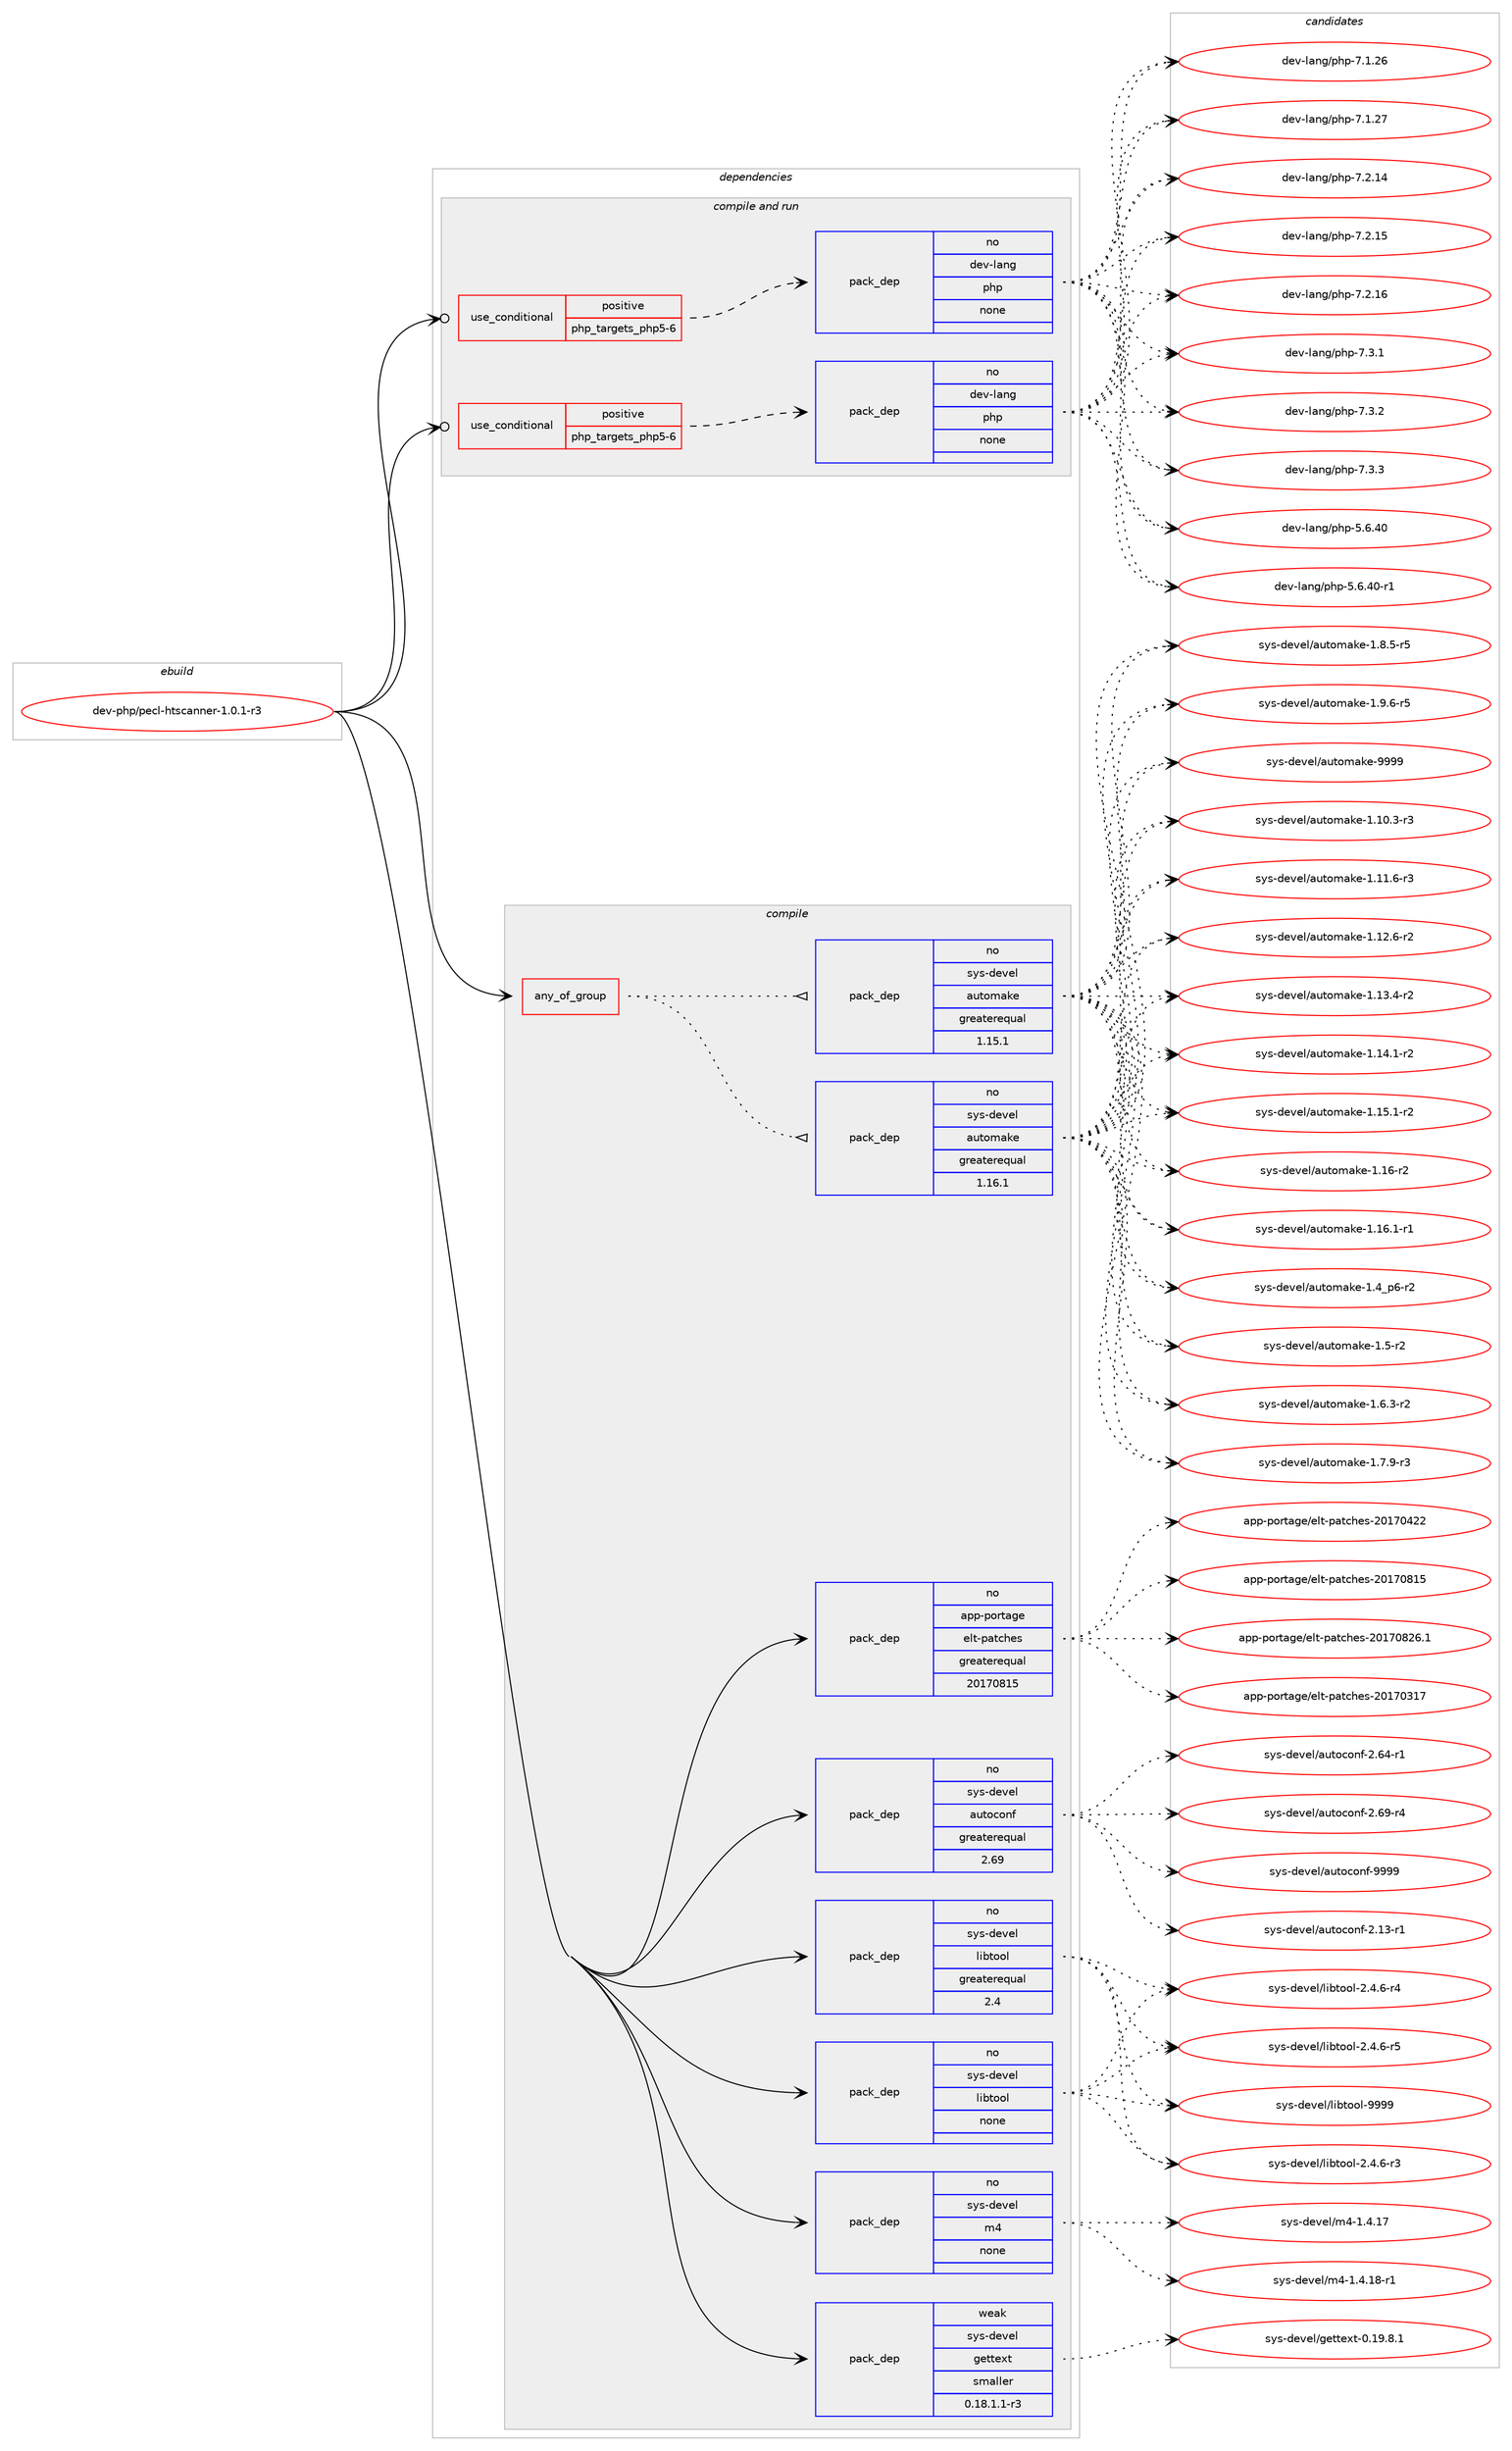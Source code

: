 digraph prolog {

# *************
# Graph options
# *************

newrank=true;
concentrate=true;
compound=true;
graph [rankdir=LR,fontname=Helvetica,fontsize=10,ranksep=1.5];#, ranksep=2.5, nodesep=0.2];
edge  [arrowhead=vee];
node  [fontname=Helvetica,fontsize=10];

# **********
# The ebuild
# **********

subgraph cluster_leftcol {
color=gray;
rank=same;
label=<<i>ebuild</i>>;
id [label="dev-php/pecl-htscanner-1.0.1-r3", color=red, width=4, href="../dev-php/pecl-htscanner-1.0.1-r3.svg"];
}

# ****************
# The dependencies
# ****************

subgraph cluster_midcol {
color=gray;
label=<<i>dependencies</i>>;
subgraph cluster_compile {
fillcolor="#eeeeee";
style=filled;
label=<<i>compile</i>>;
subgraph any22552 {
dependency1393793 [label=<<TABLE BORDER="0" CELLBORDER="1" CELLSPACING="0" CELLPADDING="4"><TR><TD CELLPADDING="10">any_of_group</TD></TR></TABLE>>, shape=none, color=red];subgraph pack1001162 {
dependency1393794 [label=<<TABLE BORDER="0" CELLBORDER="1" CELLSPACING="0" CELLPADDING="4" WIDTH="220"><TR><TD ROWSPAN="6" CELLPADDING="30">pack_dep</TD></TR><TR><TD WIDTH="110">no</TD></TR><TR><TD>sys-devel</TD></TR><TR><TD>automake</TD></TR><TR><TD>greaterequal</TD></TR><TR><TD>1.16.1</TD></TR></TABLE>>, shape=none, color=blue];
}
dependency1393793:e -> dependency1393794:w [weight=20,style="dotted",arrowhead="oinv"];
subgraph pack1001163 {
dependency1393795 [label=<<TABLE BORDER="0" CELLBORDER="1" CELLSPACING="0" CELLPADDING="4" WIDTH="220"><TR><TD ROWSPAN="6" CELLPADDING="30">pack_dep</TD></TR><TR><TD WIDTH="110">no</TD></TR><TR><TD>sys-devel</TD></TR><TR><TD>automake</TD></TR><TR><TD>greaterequal</TD></TR><TR><TD>1.15.1</TD></TR></TABLE>>, shape=none, color=blue];
}
dependency1393793:e -> dependency1393795:w [weight=20,style="dotted",arrowhead="oinv"];
}
id:e -> dependency1393793:w [weight=20,style="solid",arrowhead="vee"];
subgraph pack1001164 {
dependency1393796 [label=<<TABLE BORDER="0" CELLBORDER="1" CELLSPACING="0" CELLPADDING="4" WIDTH="220"><TR><TD ROWSPAN="6" CELLPADDING="30">pack_dep</TD></TR><TR><TD WIDTH="110">no</TD></TR><TR><TD>app-portage</TD></TR><TR><TD>elt-patches</TD></TR><TR><TD>greaterequal</TD></TR><TR><TD>20170815</TD></TR></TABLE>>, shape=none, color=blue];
}
id:e -> dependency1393796:w [weight=20,style="solid",arrowhead="vee"];
subgraph pack1001165 {
dependency1393797 [label=<<TABLE BORDER="0" CELLBORDER="1" CELLSPACING="0" CELLPADDING="4" WIDTH="220"><TR><TD ROWSPAN="6" CELLPADDING="30">pack_dep</TD></TR><TR><TD WIDTH="110">no</TD></TR><TR><TD>sys-devel</TD></TR><TR><TD>autoconf</TD></TR><TR><TD>greaterequal</TD></TR><TR><TD>2.69</TD></TR></TABLE>>, shape=none, color=blue];
}
id:e -> dependency1393797:w [weight=20,style="solid",arrowhead="vee"];
subgraph pack1001166 {
dependency1393798 [label=<<TABLE BORDER="0" CELLBORDER="1" CELLSPACING="0" CELLPADDING="4" WIDTH="220"><TR><TD ROWSPAN="6" CELLPADDING="30">pack_dep</TD></TR><TR><TD WIDTH="110">no</TD></TR><TR><TD>sys-devel</TD></TR><TR><TD>libtool</TD></TR><TR><TD>greaterequal</TD></TR><TR><TD>2.4</TD></TR></TABLE>>, shape=none, color=blue];
}
id:e -> dependency1393798:w [weight=20,style="solid",arrowhead="vee"];
subgraph pack1001167 {
dependency1393799 [label=<<TABLE BORDER="0" CELLBORDER="1" CELLSPACING="0" CELLPADDING="4" WIDTH="220"><TR><TD ROWSPAN="6" CELLPADDING="30">pack_dep</TD></TR><TR><TD WIDTH="110">no</TD></TR><TR><TD>sys-devel</TD></TR><TR><TD>libtool</TD></TR><TR><TD>none</TD></TR><TR><TD></TD></TR></TABLE>>, shape=none, color=blue];
}
id:e -> dependency1393799:w [weight=20,style="solid",arrowhead="vee"];
subgraph pack1001168 {
dependency1393800 [label=<<TABLE BORDER="0" CELLBORDER="1" CELLSPACING="0" CELLPADDING="4" WIDTH="220"><TR><TD ROWSPAN="6" CELLPADDING="30">pack_dep</TD></TR><TR><TD WIDTH="110">no</TD></TR><TR><TD>sys-devel</TD></TR><TR><TD>m4</TD></TR><TR><TD>none</TD></TR><TR><TD></TD></TR></TABLE>>, shape=none, color=blue];
}
id:e -> dependency1393800:w [weight=20,style="solid",arrowhead="vee"];
subgraph pack1001169 {
dependency1393801 [label=<<TABLE BORDER="0" CELLBORDER="1" CELLSPACING="0" CELLPADDING="4" WIDTH="220"><TR><TD ROWSPAN="6" CELLPADDING="30">pack_dep</TD></TR><TR><TD WIDTH="110">weak</TD></TR><TR><TD>sys-devel</TD></TR><TR><TD>gettext</TD></TR><TR><TD>smaller</TD></TR><TR><TD>0.18.1.1-r3</TD></TR></TABLE>>, shape=none, color=blue];
}
id:e -> dependency1393801:w [weight=20,style="solid",arrowhead="vee"];
}
subgraph cluster_compileandrun {
fillcolor="#eeeeee";
style=filled;
label=<<i>compile and run</i>>;
subgraph cond369514 {
dependency1393802 [label=<<TABLE BORDER="0" CELLBORDER="1" CELLSPACING="0" CELLPADDING="4"><TR><TD ROWSPAN="3" CELLPADDING="10">use_conditional</TD></TR><TR><TD>positive</TD></TR><TR><TD>php_targets_php5-6</TD></TR></TABLE>>, shape=none, color=red];
subgraph pack1001170 {
dependency1393803 [label=<<TABLE BORDER="0" CELLBORDER="1" CELLSPACING="0" CELLPADDING="4" WIDTH="220"><TR><TD ROWSPAN="6" CELLPADDING="30">pack_dep</TD></TR><TR><TD WIDTH="110">no</TD></TR><TR><TD>dev-lang</TD></TR><TR><TD>php</TD></TR><TR><TD>none</TD></TR><TR><TD></TD></TR></TABLE>>, shape=none, color=blue];
}
dependency1393802:e -> dependency1393803:w [weight=20,style="dashed",arrowhead="vee"];
}
id:e -> dependency1393802:w [weight=20,style="solid",arrowhead="odotvee"];
subgraph cond369515 {
dependency1393804 [label=<<TABLE BORDER="0" CELLBORDER="1" CELLSPACING="0" CELLPADDING="4"><TR><TD ROWSPAN="3" CELLPADDING="10">use_conditional</TD></TR><TR><TD>positive</TD></TR><TR><TD>php_targets_php5-6</TD></TR></TABLE>>, shape=none, color=red];
subgraph pack1001171 {
dependency1393805 [label=<<TABLE BORDER="0" CELLBORDER="1" CELLSPACING="0" CELLPADDING="4" WIDTH="220"><TR><TD ROWSPAN="6" CELLPADDING="30">pack_dep</TD></TR><TR><TD WIDTH="110">no</TD></TR><TR><TD>dev-lang</TD></TR><TR><TD>php</TD></TR><TR><TD>none</TD></TR><TR><TD></TD></TR></TABLE>>, shape=none, color=blue];
}
dependency1393804:e -> dependency1393805:w [weight=20,style="dashed",arrowhead="vee"];
}
id:e -> dependency1393804:w [weight=20,style="solid",arrowhead="odotvee"];
}
subgraph cluster_run {
fillcolor="#eeeeee";
style=filled;
label=<<i>run</i>>;
}
}

# **************
# The candidates
# **************

subgraph cluster_choices {
rank=same;
color=gray;
label=<<i>candidates</i>>;

subgraph choice1001162 {
color=black;
nodesep=1;
choice11512111545100101118101108479711711611110997107101454946494846514511451 [label="sys-devel/automake-1.10.3-r3", color=red, width=4,href="../sys-devel/automake-1.10.3-r3.svg"];
choice11512111545100101118101108479711711611110997107101454946494946544511451 [label="sys-devel/automake-1.11.6-r3", color=red, width=4,href="../sys-devel/automake-1.11.6-r3.svg"];
choice11512111545100101118101108479711711611110997107101454946495046544511450 [label="sys-devel/automake-1.12.6-r2", color=red, width=4,href="../sys-devel/automake-1.12.6-r2.svg"];
choice11512111545100101118101108479711711611110997107101454946495146524511450 [label="sys-devel/automake-1.13.4-r2", color=red, width=4,href="../sys-devel/automake-1.13.4-r2.svg"];
choice11512111545100101118101108479711711611110997107101454946495246494511450 [label="sys-devel/automake-1.14.1-r2", color=red, width=4,href="../sys-devel/automake-1.14.1-r2.svg"];
choice11512111545100101118101108479711711611110997107101454946495346494511450 [label="sys-devel/automake-1.15.1-r2", color=red, width=4,href="../sys-devel/automake-1.15.1-r2.svg"];
choice1151211154510010111810110847971171161111099710710145494649544511450 [label="sys-devel/automake-1.16-r2", color=red, width=4,href="../sys-devel/automake-1.16-r2.svg"];
choice11512111545100101118101108479711711611110997107101454946495446494511449 [label="sys-devel/automake-1.16.1-r1", color=red, width=4,href="../sys-devel/automake-1.16.1-r1.svg"];
choice115121115451001011181011084797117116111109971071014549465295112544511450 [label="sys-devel/automake-1.4_p6-r2", color=red, width=4,href="../sys-devel/automake-1.4_p6-r2.svg"];
choice11512111545100101118101108479711711611110997107101454946534511450 [label="sys-devel/automake-1.5-r2", color=red, width=4,href="../sys-devel/automake-1.5-r2.svg"];
choice115121115451001011181011084797117116111109971071014549465446514511450 [label="sys-devel/automake-1.6.3-r2", color=red, width=4,href="../sys-devel/automake-1.6.3-r2.svg"];
choice115121115451001011181011084797117116111109971071014549465546574511451 [label="sys-devel/automake-1.7.9-r3", color=red, width=4,href="../sys-devel/automake-1.7.9-r3.svg"];
choice115121115451001011181011084797117116111109971071014549465646534511453 [label="sys-devel/automake-1.8.5-r5", color=red, width=4,href="../sys-devel/automake-1.8.5-r5.svg"];
choice115121115451001011181011084797117116111109971071014549465746544511453 [label="sys-devel/automake-1.9.6-r5", color=red, width=4,href="../sys-devel/automake-1.9.6-r5.svg"];
choice115121115451001011181011084797117116111109971071014557575757 [label="sys-devel/automake-9999", color=red, width=4,href="../sys-devel/automake-9999.svg"];
dependency1393794:e -> choice11512111545100101118101108479711711611110997107101454946494846514511451:w [style=dotted,weight="100"];
dependency1393794:e -> choice11512111545100101118101108479711711611110997107101454946494946544511451:w [style=dotted,weight="100"];
dependency1393794:e -> choice11512111545100101118101108479711711611110997107101454946495046544511450:w [style=dotted,weight="100"];
dependency1393794:e -> choice11512111545100101118101108479711711611110997107101454946495146524511450:w [style=dotted,weight="100"];
dependency1393794:e -> choice11512111545100101118101108479711711611110997107101454946495246494511450:w [style=dotted,weight="100"];
dependency1393794:e -> choice11512111545100101118101108479711711611110997107101454946495346494511450:w [style=dotted,weight="100"];
dependency1393794:e -> choice1151211154510010111810110847971171161111099710710145494649544511450:w [style=dotted,weight="100"];
dependency1393794:e -> choice11512111545100101118101108479711711611110997107101454946495446494511449:w [style=dotted,weight="100"];
dependency1393794:e -> choice115121115451001011181011084797117116111109971071014549465295112544511450:w [style=dotted,weight="100"];
dependency1393794:e -> choice11512111545100101118101108479711711611110997107101454946534511450:w [style=dotted,weight="100"];
dependency1393794:e -> choice115121115451001011181011084797117116111109971071014549465446514511450:w [style=dotted,weight="100"];
dependency1393794:e -> choice115121115451001011181011084797117116111109971071014549465546574511451:w [style=dotted,weight="100"];
dependency1393794:e -> choice115121115451001011181011084797117116111109971071014549465646534511453:w [style=dotted,weight="100"];
dependency1393794:e -> choice115121115451001011181011084797117116111109971071014549465746544511453:w [style=dotted,weight="100"];
dependency1393794:e -> choice115121115451001011181011084797117116111109971071014557575757:w [style=dotted,weight="100"];
}
subgraph choice1001163 {
color=black;
nodesep=1;
choice11512111545100101118101108479711711611110997107101454946494846514511451 [label="sys-devel/automake-1.10.3-r3", color=red, width=4,href="../sys-devel/automake-1.10.3-r3.svg"];
choice11512111545100101118101108479711711611110997107101454946494946544511451 [label="sys-devel/automake-1.11.6-r3", color=red, width=4,href="../sys-devel/automake-1.11.6-r3.svg"];
choice11512111545100101118101108479711711611110997107101454946495046544511450 [label="sys-devel/automake-1.12.6-r2", color=red, width=4,href="../sys-devel/automake-1.12.6-r2.svg"];
choice11512111545100101118101108479711711611110997107101454946495146524511450 [label="sys-devel/automake-1.13.4-r2", color=red, width=4,href="../sys-devel/automake-1.13.4-r2.svg"];
choice11512111545100101118101108479711711611110997107101454946495246494511450 [label="sys-devel/automake-1.14.1-r2", color=red, width=4,href="../sys-devel/automake-1.14.1-r2.svg"];
choice11512111545100101118101108479711711611110997107101454946495346494511450 [label="sys-devel/automake-1.15.1-r2", color=red, width=4,href="../sys-devel/automake-1.15.1-r2.svg"];
choice1151211154510010111810110847971171161111099710710145494649544511450 [label="sys-devel/automake-1.16-r2", color=red, width=4,href="../sys-devel/automake-1.16-r2.svg"];
choice11512111545100101118101108479711711611110997107101454946495446494511449 [label="sys-devel/automake-1.16.1-r1", color=red, width=4,href="../sys-devel/automake-1.16.1-r1.svg"];
choice115121115451001011181011084797117116111109971071014549465295112544511450 [label="sys-devel/automake-1.4_p6-r2", color=red, width=4,href="../sys-devel/automake-1.4_p6-r2.svg"];
choice11512111545100101118101108479711711611110997107101454946534511450 [label="sys-devel/automake-1.5-r2", color=red, width=4,href="../sys-devel/automake-1.5-r2.svg"];
choice115121115451001011181011084797117116111109971071014549465446514511450 [label="sys-devel/automake-1.6.3-r2", color=red, width=4,href="../sys-devel/automake-1.6.3-r2.svg"];
choice115121115451001011181011084797117116111109971071014549465546574511451 [label="sys-devel/automake-1.7.9-r3", color=red, width=4,href="../sys-devel/automake-1.7.9-r3.svg"];
choice115121115451001011181011084797117116111109971071014549465646534511453 [label="sys-devel/automake-1.8.5-r5", color=red, width=4,href="../sys-devel/automake-1.8.5-r5.svg"];
choice115121115451001011181011084797117116111109971071014549465746544511453 [label="sys-devel/automake-1.9.6-r5", color=red, width=4,href="../sys-devel/automake-1.9.6-r5.svg"];
choice115121115451001011181011084797117116111109971071014557575757 [label="sys-devel/automake-9999", color=red, width=4,href="../sys-devel/automake-9999.svg"];
dependency1393795:e -> choice11512111545100101118101108479711711611110997107101454946494846514511451:w [style=dotted,weight="100"];
dependency1393795:e -> choice11512111545100101118101108479711711611110997107101454946494946544511451:w [style=dotted,weight="100"];
dependency1393795:e -> choice11512111545100101118101108479711711611110997107101454946495046544511450:w [style=dotted,weight="100"];
dependency1393795:e -> choice11512111545100101118101108479711711611110997107101454946495146524511450:w [style=dotted,weight="100"];
dependency1393795:e -> choice11512111545100101118101108479711711611110997107101454946495246494511450:w [style=dotted,weight="100"];
dependency1393795:e -> choice11512111545100101118101108479711711611110997107101454946495346494511450:w [style=dotted,weight="100"];
dependency1393795:e -> choice1151211154510010111810110847971171161111099710710145494649544511450:w [style=dotted,weight="100"];
dependency1393795:e -> choice11512111545100101118101108479711711611110997107101454946495446494511449:w [style=dotted,weight="100"];
dependency1393795:e -> choice115121115451001011181011084797117116111109971071014549465295112544511450:w [style=dotted,weight="100"];
dependency1393795:e -> choice11512111545100101118101108479711711611110997107101454946534511450:w [style=dotted,weight="100"];
dependency1393795:e -> choice115121115451001011181011084797117116111109971071014549465446514511450:w [style=dotted,weight="100"];
dependency1393795:e -> choice115121115451001011181011084797117116111109971071014549465546574511451:w [style=dotted,weight="100"];
dependency1393795:e -> choice115121115451001011181011084797117116111109971071014549465646534511453:w [style=dotted,weight="100"];
dependency1393795:e -> choice115121115451001011181011084797117116111109971071014549465746544511453:w [style=dotted,weight="100"];
dependency1393795:e -> choice115121115451001011181011084797117116111109971071014557575757:w [style=dotted,weight="100"];
}
subgraph choice1001164 {
color=black;
nodesep=1;
choice97112112451121111141169710310147101108116451129711699104101115455048495548514955 [label="app-portage/elt-patches-20170317", color=red, width=4,href="../app-portage/elt-patches-20170317.svg"];
choice97112112451121111141169710310147101108116451129711699104101115455048495548525050 [label="app-portage/elt-patches-20170422", color=red, width=4,href="../app-portage/elt-patches-20170422.svg"];
choice97112112451121111141169710310147101108116451129711699104101115455048495548564953 [label="app-portage/elt-patches-20170815", color=red, width=4,href="../app-portage/elt-patches-20170815.svg"];
choice971121124511211111411697103101471011081164511297116991041011154550484955485650544649 [label="app-portage/elt-patches-20170826.1", color=red, width=4,href="../app-portage/elt-patches-20170826.1.svg"];
dependency1393796:e -> choice97112112451121111141169710310147101108116451129711699104101115455048495548514955:w [style=dotted,weight="100"];
dependency1393796:e -> choice97112112451121111141169710310147101108116451129711699104101115455048495548525050:w [style=dotted,weight="100"];
dependency1393796:e -> choice97112112451121111141169710310147101108116451129711699104101115455048495548564953:w [style=dotted,weight="100"];
dependency1393796:e -> choice971121124511211111411697103101471011081164511297116991041011154550484955485650544649:w [style=dotted,weight="100"];
}
subgraph choice1001165 {
color=black;
nodesep=1;
choice1151211154510010111810110847971171161119911111010245504649514511449 [label="sys-devel/autoconf-2.13-r1", color=red, width=4,href="../sys-devel/autoconf-2.13-r1.svg"];
choice1151211154510010111810110847971171161119911111010245504654524511449 [label="sys-devel/autoconf-2.64-r1", color=red, width=4,href="../sys-devel/autoconf-2.64-r1.svg"];
choice1151211154510010111810110847971171161119911111010245504654574511452 [label="sys-devel/autoconf-2.69-r4", color=red, width=4,href="../sys-devel/autoconf-2.69-r4.svg"];
choice115121115451001011181011084797117116111991111101024557575757 [label="sys-devel/autoconf-9999", color=red, width=4,href="../sys-devel/autoconf-9999.svg"];
dependency1393797:e -> choice1151211154510010111810110847971171161119911111010245504649514511449:w [style=dotted,weight="100"];
dependency1393797:e -> choice1151211154510010111810110847971171161119911111010245504654524511449:w [style=dotted,weight="100"];
dependency1393797:e -> choice1151211154510010111810110847971171161119911111010245504654574511452:w [style=dotted,weight="100"];
dependency1393797:e -> choice115121115451001011181011084797117116111991111101024557575757:w [style=dotted,weight="100"];
}
subgraph choice1001166 {
color=black;
nodesep=1;
choice1151211154510010111810110847108105981161111111084550465246544511451 [label="sys-devel/libtool-2.4.6-r3", color=red, width=4,href="../sys-devel/libtool-2.4.6-r3.svg"];
choice1151211154510010111810110847108105981161111111084550465246544511452 [label="sys-devel/libtool-2.4.6-r4", color=red, width=4,href="../sys-devel/libtool-2.4.6-r4.svg"];
choice1151211154510010111810110847108105981161111111084550465246544511453 [label="sys-devel/libtool-2.4.6-r5", color=red, width=4,href="../sys-devel/libtool-2.4.6-r5.svg"];
choice1151211154510010111810110847108105981161111111084557575757 [label="sys-devel/libtool-9999", color=red, width=4,href="../sys-devel/libtool-9999.svg"];
dependency1393798:e -> choice1151211154510010111810110847108105981161111111084550465246544511451:w [style=dotted,weight="100"];
dependency1393798:e -> choice1151211154510010111810110847108105981161111111084550465246544511452:w [style=dotted,weight="100"];
dependency1393798:e -> choice1151211154510010111810110847108105981161111111084550465246544511453:w [style=dotted,weight="100"];
dependency1393798:e -> choice1151211154510010111810110847108105981161111111084557575757:w [style=dotted,weight="100"];
}
subgraph choice1001167 {
color=black;
nodesep=1;
choice1151211154510010111810110847108105981161111111084550465246544511451 [label="sys-devel/libtool-2.4.6-r3", color=red, width=4,href="../sys-devel/libtool-2.4.6-r3.svg"];
choice1151211154510010111810110847108105981161111111084550465246544511452 [label="sys-devel/libtool-2.4.6-r4", color=red, width=4,href="../sys-devel/libtool-2.4.6-r4.svg"];
choice1151211154510010111810110847108105981161111111084550465246544511453 [label="sys-devel/libtool-2.4.6-r5", color=red, width=4,href="../sys-devel/libtool-2.4.6-r5.svg"];
choice1151211154510010111810110847108105981161111111084557575757 [label="sys-devel/libtool-9999", color=red, width=4,href="../sys-devel/libtool-9999.svg"];
dependency1393799:e -> choice1151211154510010111810110847108105981161111111084550465246544511451:w [style=dotted,weight="100"];
dependency1393799:e -> choice1151211154510010111810110847108105981161111111084550465246544511452:w [style=dotted,weight="100"];
dependency1393799:e -> choice1151211154510010111810110847108105981161111111084550465246544511453:w [style=dotted,weight="100"];
dependency1393799:e -> choice1151211154510010111810110847108105981161111111084557575757:w [style=dotted,weight="100"];
}
subgraph choice1001168 {
color=black;
nodesep=1;
choice11512111545100101118101108471095245494652464955 [label="sys-devel/m4-1.4.17", color=red, width=4,href="../sys-devel/m4-1.4.17.svg"];
choice115121115451001011181011084710952454946524649564511449 [label="sys-devel/m4-1.4.18-r1", color=red, width=4,href="../sys-devel/m4-1.4.18-r1.svg"];
dependency1393800:e -> choice11512111545100101118101108471095245494652464955:w [style=dotted,weight="100"];
dependency1393800:e -> choice115121115451001011181011084710952454946524649564511449:w [style=dotted,weight="100"];
}
subgraph choice1001169 {
color=black;
nodesep=1;
choice1151211154510010111810110847103101116116101120116454846495746564649 [label="sys-devel/gettext-0.19.8.1", color=red, width=4,href="../sys-devel/gettext-0.19.8.1.svg"];
dependency1393801:e -> choice1151211154510010111810110847103101116116101120116454846495746564649:w [style=dotted,weight="100"];
}
subgraph choice1001170 {
color=black;
nodesep=1;
choice10010111845108971101034711210411245534654465248 [label="dev-lang/php-5.6.40", color=red, width=4,href="../dev-lang/php-5.6.40.svg"];
choice100101118451089711010347112104112455346544652484511449 [label="dev-lang/php-5.6.40-r1", color=red, width=4,href="../dev-lang/php-5.6.40-r1.svg"];
choice10010111845108971101034711210411245554649465054 [label="dev-lang/php-7.1.26", color=red, width=4,href="../dev-lang/php-7.1.26.svg"];
choice10010111845108971101034711210411245554649465055 [label="dev-lang/php-7.1.27", color=red, width=4,href="../dev-lang/php-7.1.27.svg"];
choice10010111845108971101034711210411245554650464952 [label="dev-lang/php-7.2.14", color=red, width=4,href="../dev-lang/php-7.2.14.svg"];
choice10010111845108971101034711210411245554650464953 [label="dev-lang/php-7.2.15", color=red, width=4,href="../dev-lang/php-7.2.15.svg"];
choice10010111845108971101034711210411245554650464954 [label="dev-lang/php-7.2.16", color=red, width=4,href="../dev-lang/php-7.2.16.svg"];
choice100101118451089711010347112104112455546514649 [label="dev-lang/php-7.3.1", color=red, width=4,href="../dev-lang/php-7.3.1.svg"];
choice100101118451089711010347112104112455546514650 [label="dev-lang/php-7.3.2", color=red, width=4,href="../dev-lang/php-7.3.2.svg"];
choice100101118451089711010347112104112455546514651 [label="dev-lang/php-7.3.3", color=red, width=4,href="../dev-lang/php-7.3.3.svg"];
dependency1393803:e -> choice10010111845108971101034711210411245534654465248:w [style=dotted,weight="100"];
dependency1393803:e -> choice100101118451089711010347112104112455346544652484511449:w [style=dotted,weight="100"];
dependency1393803:e -> choice10010111845108971101034711210411245554649465054:w [style=dotted,weight="100"];
dependency1393803:e -> choice10010111845108971101034711210411245554649465055:w [style=dotted,weight="100"];
dependency1393803:e -> choice10010111845108971101034711210411245554650464952:w [style=dotted,weight="100"];
dependency1393803:e -> choice10010111845108971101034711210411245554650464953:w [style=dotted,weight="100"];
dependency1393803:e -> choice10010111845108971101034711210411245554650464954:w [style=dotted,weight="100"];
dependency1393803:e -> choice100101118451089711010347112104112455546514649:w [style=dotted,weight="100"];
dependency1393803:e -> choice100101118451089711010347112104112455546514650:w [style=dotted,weight="100"];
dependency1393803:e -> choice100101118451089711010347112104112455546514651:w [style=dotted,weight="100"];
}
subgraph choice1001171 {
color=black;
nodesep=1;
choice10010111845108971101034711210411245534654465248 [label="dev-lang/php-5.6.40", color=red, width=4,href="../dev-lang/php-5.6.40.svg"];
choice100101118451089711010347112104112455346544652484511449 [label="dev-lang/php-5.6.40-r1", color=red, width=4,href="../dev-lang/php-5.6.40-r1.svg"];
choice10010111845108971101034711210411245554649465054 [label="dev-lang/php-7.1.26", color=red, width=4,href="../dev-lang/php-7.1.26.svg"];
choice10010111845108971101034711210411245554649465055 [label="dev-lang/php-7.1.27", color=red, width=4,href="../dev-lang/php-7.1.27.svg"];
choice10010111845108971101034711210411245554650464952 [label="dev-lang/php-7.2.14", color=red, width=4,href="../dev-lang/php-7.2.14.svg"];
choice10010111845108971101034711210411245554650464953 [label="dev-lang/php-7.2.15", color=red, width=4,href="../dev-lang/php-7.2.15.svg"];
choice10010111845108971101034711210411245554650464954 [label="dev-lang/php-7.2.16", color=red, width=4,href="../dev-lang/php-7.2.16.svg"];
choice100101118451089711010347112104112455546514649 [label="dev-lang/php-7.3.1", color=red, width=4,href="../dev-lang/php-7.3.1.svg"];
choice100101118451089711010347112104112455546514650 [label="dev-lang/php-7.3.2", color=red, width=4,href="../dev-lang/php-7.3.2.svg"];
choice100101118451089711010347112104112455546514651 [label="dev-lang/php-7.3.3", color=red, width=4,href="../dev-lang/php-7.3.3.svg"];
dependency1393805:e -> choice10010111845108971101034711210411245534654465248:w [style=dotted,weight="100"];
dependency1393805:e -> choice100101118451089711010347112104112455346544652484511449:w [style=dotted,weight="100"];
dependency1393805:e -> choice10010111845108971101034711210411245554649465054:w [style=dotted,weight="100"];
dependency1393805:e -> choice10010111845108971101034711210411245554649465055:w [style=dotted,weight="100"];
dependency1393805:e -> choice10010111845108971101034711210411245554650464952:w [style=dotted,weight="100"];
dependency1393805:e -> choice10010111845108971101034711210411245554650464953:w [style=dotted,weight="100"];
dependency1393805:e -> choice10010111845108971101034711210411245554650464954:w [style=dotted,weight="100"];
dependency1393805:e -> choice100101118451089711010347112104112455546514649:w [style=dotted,weight="100"];
dependency1393805:e -> choice100101118451089711010347112104112455546514650:w [style=dotted,weight="100"];
dependency1393805:e -> choice100101118451089711010347112104112455546514651:w [style=dotted,weight="100"];
}
}

}
